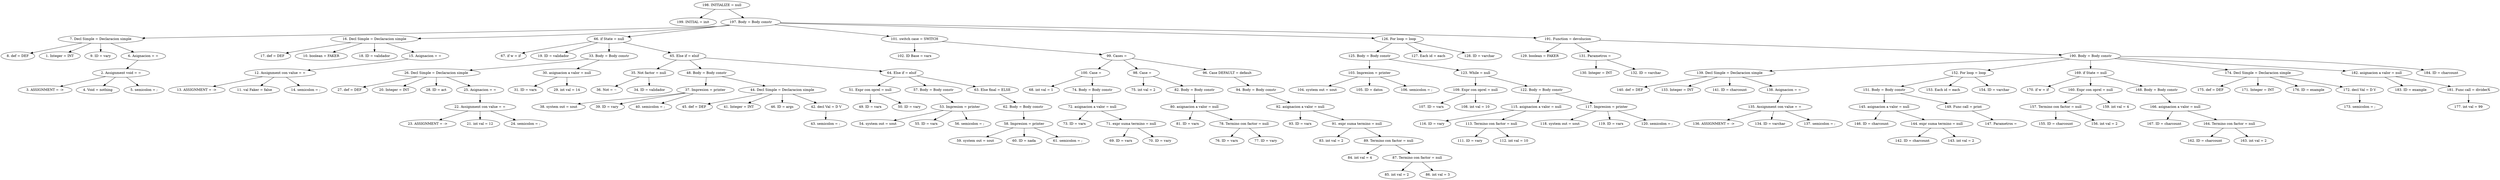 digraph G {
"198. INITIALIZE = null"->"199. INITIAL = init"
"198. INITIALIZE = null"->"197. Body = Body constr"
"197. Body = Body constr"->"7. Decl Simple = Declaracion simple"
"7. Decl Simple = Declaracion simple"->"8. def = DEF"
"7. Decl Simple = Declaracion simple"->"1. Integer = INT"
"7. Decl Simple = Declaracion simple"->"9. ID = vary"
"7. Decl Simple = Declaracion simple"->"6. Asignacion = ="
"6. Asignacion = ="->"2. Assignment void = ="
"2. Assignment void = ="->"3. ASSIGNMENT = ->"
"2. Assignment void = ="->"4. Void = nothing"
"2. Assignment void = ="->"5. semicolon = ;"
"197. Body = Body constr"->"16. Decl Simple = Declaracion simple"
"16. Decl Simple = Declaracion simple"->"17. def = DEF"
"16. Decl Simple = Declaracion simple"->"10. boolean = FAKER"
"16. Decl Simple = Declaracion simple"->"18. ID = validador"
"16. Decl Simple = Declaracion simple"->"15. Asignacion = ="
"15. Asignacion = ="->"12. Assignment con value = ="
"12. Assignment con value = ="->"13. ASSIGNMENT = ->"
"12. Assignment con value = ="->"11. val Faker = false"
"12. Assignment con value = ="->"14. semicolon = ;"
"197. Body = Body constr"->"66. if State = null"
"66. if State = null"->"67. if w = if"
"66. if State = null"->"19. ID = validador"
"66. if State = null"->"33. Body = Body constr"
"33. Body = Body constr"->"26. Decl Simple = Declaracion simple"
"26. Decl Simple = Declaracion simple"->"27. def = DEF"
"26. Decl Simple = Declaracion simple"->"20. Integer = INT"
"26. Decl Simple = Declaracion simple"->"28. ID = act"
"26. Decl Simple = Declaracion simple"->"25. Asignacion = ="
"25. Asignacion = ="->"22. Assignment con value = ="
"22. Assignment con value = ="->"23. ASSIGNMENT = ->"
"22. Assignment con value = ="->"21. int val = 12"
"22. Assignment con value = ="->"24. semicolon = ;"
"33. Body = Body constr"->"30. asignacion a valor = null"
"30. asignacion a valor = null"->"31. ID = varx"
"30. asignacion a valor = null"->"29. int val = 14"
"66. if State = null"->"65. Else if = elsif"
"65. Else if = elsif"->"35. Not factor = null"
"35. Not factor = null"->"36. Not = ~"
"35. Not factor = null"->"34. ID = validador"
"65. Else if = elsif"->"48. Body = Body constr"
"48. Body = Body constr"->"37. Impresion = printer"
"37. Impresion = printer"->"38. system out = sout"
"37. Impresion = printer"->"39. ID = vary"
"37. Impresion = printer"->"40. semicolon = ;"
"48. Body = Body constr"->"44. Decl Simple = Declaracion simple"
"44. Decl Simple = Declaracion simple"->"45. def = DEF"
"44. Decl Simple = Declaracion simple"->"41. Integer = INT"
"44. Decl Simple = Declaracion simple"->"46. ID = args"
"44. Decl Simple = Declaracion simple"->"42. decl Val = D V"
"42. decl Val = D V"->"43. semicolon = ;"
"65. Else if = elsif"->"64. Else if = elsif"
"64. Else if = elsif"->"51. Expr con oprel = null"
"51. Expr con oprel = null"->"49. ID = varx"
"51. Expr con oprel = null"->"50. ID = vary"
"64. Else if = elsif"->"57. Body = Body constr"
"57. Body = Body constr"->"53. Impresion = printer"
"53. Impresion = printer"->"54. system out = sout"
"53. Impresion = printer"->"55. ID = varx"
"53. Impresion = printer"->"56. semicolon = ;"
"64. Else if = elsif"->"63. Else final = ELSE"
"63. Else final = ELSE"->"62. Body = Body constr"
"62. Body = Body constr"->"58. Impresion = printer"
"58. Impresion = printer"->"59. system out = sout"
"58. Impresion = printer"->"60. ID = nada"
"58. Impresion = printer"->"61. semicolon = ;"
"197. Body = Body constr"->"101. switch case = SWITCH"
"101. switch case = SWITCH"->"102. ID Base = varx"
"101. switch case = SWITCH"->"99. Cases =  "
"99. Cases =  "->"100. Case =  "
"100. Case =  "->"68. int val = 1"
"100. Case =  "->"74. Body = Body constr"
"74. Body = Body constr"->"72. asignacion a valor = null"
"72. asignacion a valor = null"->"73. ID = varx"
"72. asignacion a valor = null"->"71. expr suma termino = null"
"71. expr suma termino = null"->"69. ID = varx"
"71. expr suma termino = null"->"70. ID = vary"
"99. Cases =  "->"98. Case =  "
"98. Case =  "->"75. int val = 2"
"98. Case =  "->"82. Body = Body constr"
"82. Body = Body constr"->"80. asignacion a valor = null"
"80. asignacion a valor = null"->"81. ID = varx"
"80. asignacion a valor = null"->"78. Termino con factor = null"
"78. Termino con factor = null"->"76. ID = varx"
"78. Termino con factor = null"->"77. ID = vary"
"99. Cases =  "->"96. Case DEFAULT = default"
"96. Case DEFAULT = default"->"94. Body = Body constr"
"94. Body = Body constr"->"92. asignacion a valor = null"
"92. asignacion a valor = null"->"93. ID = varx"
"92. asignacion a valor = null"->"91. expr suma termino = null"
"91. expr suma termino = null"->"83. int val = 2"
"91. expr suma termino = null"->"89. Termino con factor = null"
"89. Termino con factor = null"->"84. int val = 4"
"89. Termino con factor = null"->"87. Termino con factor = null"
"87. Termino con factor = null"->"85. int val = 2"
"87. Termino con factor = null"->"86. int val = 3"
"197. Body = Body constr"->"126. For loop = loop"
"126. For loop = loop"->"125. Body = Body constr"
"125. Body = Body constr"->"103. Impresion = printer"
"103. Impresion = printer"->"104. system out = sout"
"103. Impresion = printer"->"105. ID = datos"
"103. Impresion = printer"->"106. semicolon = ;"
"125. Body = Body constr"->"123. While = null"
"123. While = null"->"109. Expr con oprel = null"
"109. Expr con oprel = null"->"107. ID = varx"
"109. Expr con oprel = null"->"108. int val = 10"
"123. While = null"->"122. Body = Body constr"
"122. Body = Body constr"->"115. asignacion a valor = null"
"115. asignacion a valor = null"->"116. ID = vary"
"115. asignacion a valor = null"->"113. Termino con factor = null"
"113. Termino con factor = null"->"111. ID = vary"
"113. Termino con factor = null"->"112. int val = 10"
"122. Body = Body constr"->"117. Impresion = printer"
"117. Impresion = printer"->"118. system out = sout"
"117. Impresion = printer"->"119. ID = varx"
"117. Impresion = printer"->"120. semicolon = ;"
"126. For loop = loop"->"127. Each id = each"
"126. For loop = loop"->"128. ID = varchar"
"197. Body = Body constr"->"191. Function = devolucion"
"191. Function = devolucion"->"129. boolean = FAKER"
"191. Function = devolucion"->"131. Parametros =  "
"131. Parametros =  "->"130. Integer = INT"
"131. Parametros =  "->"132. ID = varchar"
"191. Function = devolucion"->"190. Body = Body constr"
"190. Body = Body constr"->"139. Decl Simple = Declaracion simple"
"139. Decl Simple = Declaracion simple"->"140. def = DEF"
"139. Decl Simple = Declaracion simple"->"133. Integer = INT"
"139. Decl Simple = Declaracion simple"->"141. ID = charcount"
"139. Decl Simple = Declaracion simple"->"138. Asignacion = ="
"138. Asignacion = ="->"135. Assignment con value = ="
"135. Assignment con value = ="->"136. ASSIGNMENT = ->"
"135. Assignment con value = ="->"134. ID = varchar"
"135. Assignment con value = ="->"137. semicolon = ;"
"190. Body = Body constr"->"152. For loop = loop"
"152. For loop = loop"->"151. Body = Body constr"
"151. Body = Body constr"->"145. asignacion a valor = null"
"145. asignacion a valor = null"->"146. ID = charcount"
"145. asignacion a valor = null"->"144. expr suma termino = null"
"144. expr suma termino = null"->"142. ID = charcount"
"144. expr suma termino = null"->"143. int val = 2"
"151. Body = Body constr"->"149. Func call = print"
"149. Func call = print"->"147. Parametros =  "
"152. For loop = loop"->"153. Each id = each"
"152. For loop = loop"->"154. ID = varchar"
"190. Body = Body constr"->"169. if State = null"
"169. if State = null"->"170. if w = if"
"169. if State = null"->"160. Expr con oprel = null"
"160. Expr con oprel = null"->"157. Termino con factor = null"
"157. Termino con factor = null"->"155. ID = charcount"
"157. Termino con factor = null"->"156. int val = 2"
"160. Expr con oprel = null"->"159. int val = 4"
"169. if State = null"->"168. Body = Body constr"
"168. Body = Body constr"->"166. asignacion a valor = null"
"166. asignacion a valor = null"->"167. ID = charcount"
"166. asignacion a valor = null"->"164. Termino con factor = null"
"164. Termino con factor = null"->"162. ID = charcount"
"164. Termino con factor = null"->"163. int val = 2"
"190. Body = Body constr"->"174. Decl Simple = Declaracion simple"
"174. Decl Simple = Declaracion simple"->"175. def = DEF"
"174. Decl Simple = Declaracion simple"->"171. Integer = INT"
"174. Decl Simple = Declaracion simple"->"176. ID = example"
"174. Decl Simple = Declaracion simple"->"172. decl Val = D V"
"172. decl Val = D V"->"173. semicolon = ;"
"190. Body = Body constr"->"182. asignacion a valor = null"
"182. asignacion a valor = null"->"183. ID = example"
"182. asignacion a valor = null"->"181. Func call = dividerX"
"181. Func call = dividerX"->"177. int val = 99"
"190. Body = Body constr"->"184. ID = charcount"


}
